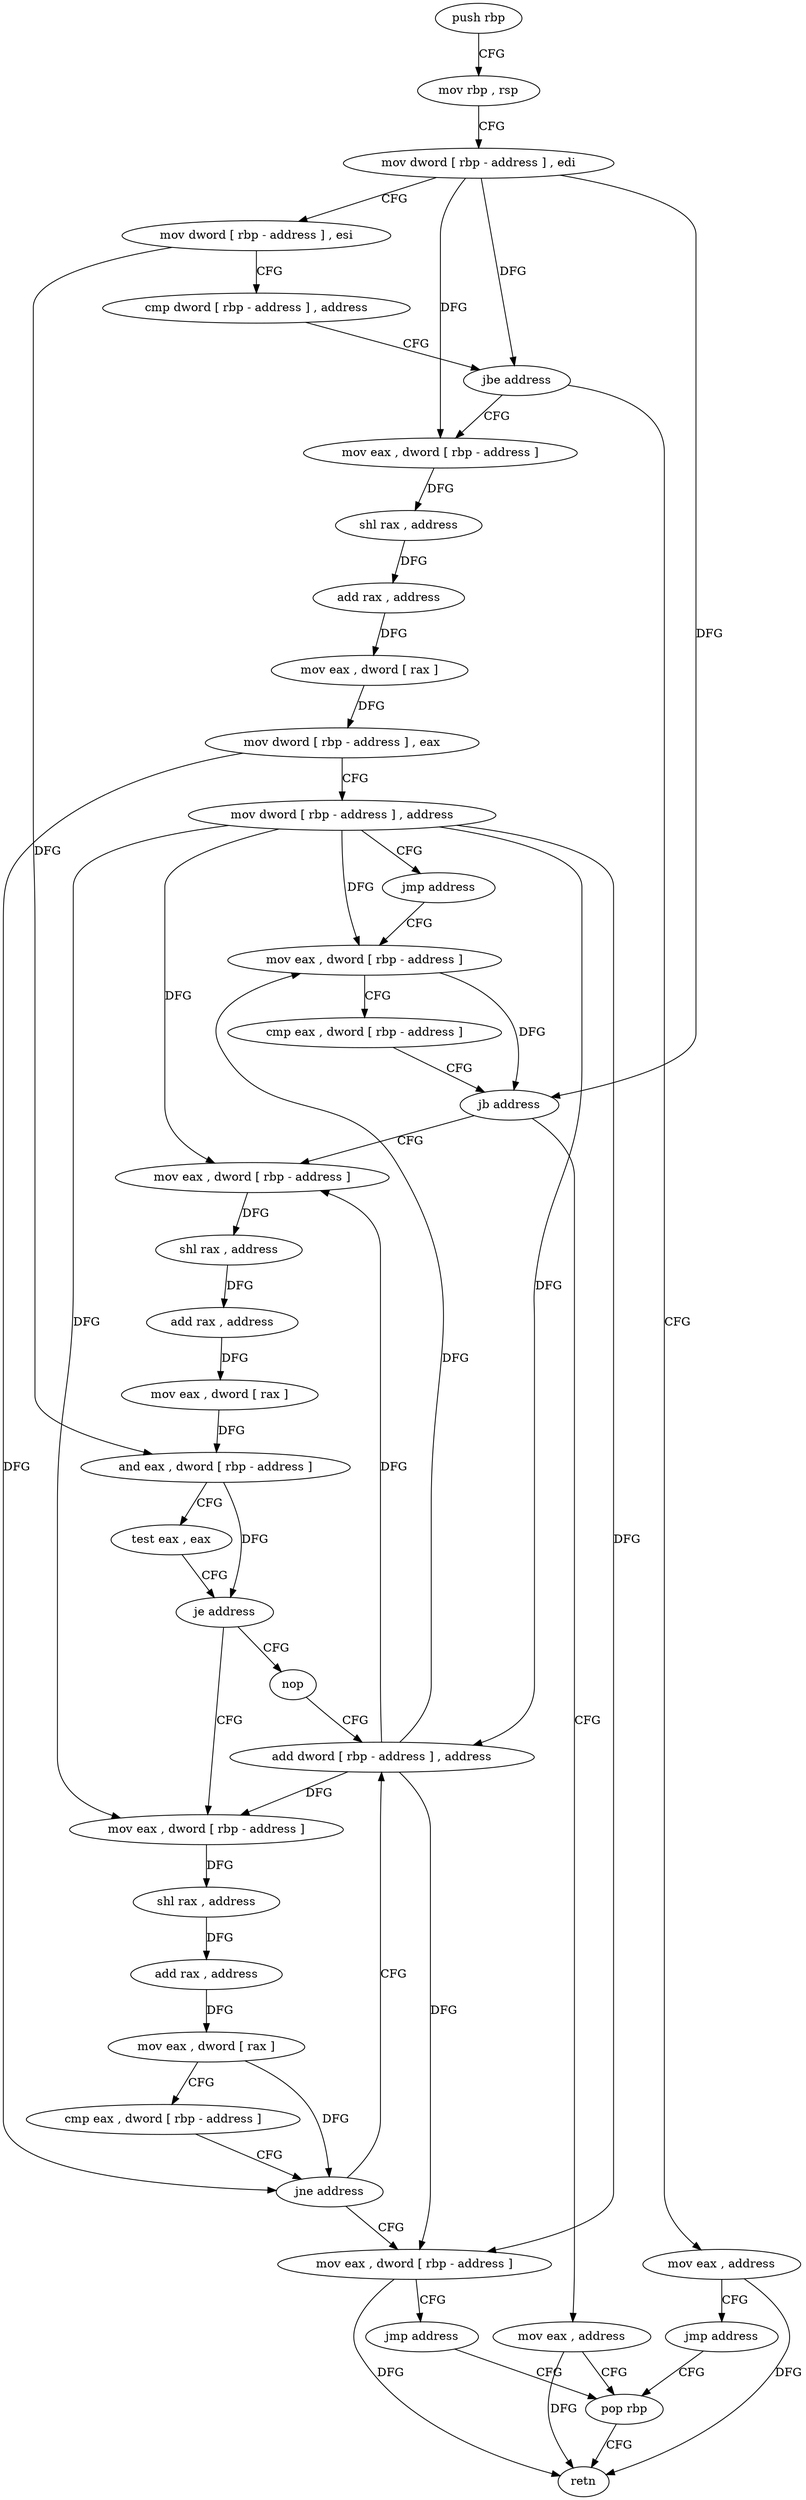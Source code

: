 digraph "func" {
"4286551" [label = "push rbp" ]
"4286552" [label = "mov rbp , rsp" ]
"4286555" [label = "mov dword [ rbp - address ] , edi" ]
"4286558" [label = "mov dword [ rbp - address ] , esi" ]
"4286561" [label = "cmp dword [ rbp - address ] , address" ]
"4286565" [label = "jbe address" ]
"4286574" [label = "mov eax , dword [ rbp - address ]" ]
"4286567" [label = "mov eax , address" ]
"4286577" [label = "shl rax , address" ]
"4286581" [label = "add rax , address" ]
"4286587" [label = "mov eax , dword [ rax ]" ]
"4286589" [label = "mov dword [ rbp - address ] , eax" ]
"4286592" [label = "mov dword [ rbp - address ] , address" ]
"4286599" [label = "jmp address" ]
"4286653" [label = "mov eax , dword [ rbp - address ]" ]
"4286572" [label = "jmp address" ]
"4286666" [label = "pop rbp" ]
"4286656" [label = "cmp eax , dword [ rbp - address ]" ]
"4286659" [label = "jb address" ]
"4286601" [label = "mov eax , dword [ rbp - address ]" ]
"4286661" [label = "mov eax , address" ]
"4286667" [label = "retn" ]
"4286604" [label = "shl rax , address" ]
"4286608" [label = "add rax , address" ]
"4286614" [label = "mov eax , dword [ rax ]" ]
"4286616" [label = "and eax , dword [ rbp - address ]" ]
"4286619" [label = "test eax , eax" ]
"4286621" [label = "je address" ]
"4286648" [label = "nop" ]
"4286623" [label = "mov eax , dword [ rbp - address ]" ]
"4286649" [label = "add dword [ rbp - address ] , address" ]
"4286626" [label = "shl rax , address" ]
"4286630" [label = "add rax , address" ]
"4286636" [label = "mov eax , dword [ rax ]" ]
"4286638" [label = "cmp eax , dword [ rbp - address ]" ]
"4286641" [label = "jne address" ]
"4286643" [label = "mov eax , dword [ rbp - address ]" ]
"4286646" [label = "jmp address" ]
"4286551" -> "4286552" [ label = "CFG" ]
"4286552" -> "4286555" [ label = "CFG" ]
"4286555" -> "4286558" [ label = "CFG" ]
"4286555" -> "4286565" [ label = "DFG" ]
"4286555" -> "4286574" [ label = "DFG" ]
"4286555" -> "4286659" [ label = "DFG" ]
"4286558" -> "4286561" [ label = "CFG" ]
"4286558" -> "4286616" [ label = "DFG" ]
"4286561" -> "4286565" [ label = "CFG" ]
"4286565" -> "4286574" [ label = "CFG" ]
"4286565" -> "4286567" [ label = "CFG" ]
"4286574" -> "4286577" [ label = "DFG" ]
"4286567" -> "4286572" [ label = "CFG" ]
"4286567" -> "4286667" [ label = "DFG" ]
"4286577" -> "4286581" [ label = "DFG" ]
"4286581" -> "4286587" [ label = "DFG" ]
"4286587" -> "4286589" [ label = "DFG" ]
"4286589" -> "4286592" [ label = "CFG" ]
"4286589" -> "4286641" [ label = "DFG" ]
"4286592" -> "4286599" [ label = "CFG" ]
"4286592" -> "4286653" [ label = "DFG" ]
"4286592" -> "4286601" [ label = "DFG" ]
"4286592" -> "4286623" [ label = "DFG" ]
"4286592" -> "4286649" [ label = "DFG" ]
"4286592" -> "4286643" [ label = "DFG" ]
"4286599" -> "4286653" [ label = "CFG" ]
"4286653" -> "4286656" [ label = "CFG" ]
"4286653" -> "4286659" [ label = "DFG" ]
"4286572" -> "4286666" [ label = "CFG" ]
"4286666" -> "4286667" [ label = "CFG" ]
"4286656" -> "4286659" [ label = "CFG" ]
"4286659" -> "4286601" [ label = "CFG" ]
"4286659" -> "4286661" [ label = "CFG" ]
"4286601" -> "4286604" [ label = "DFG" ]
"4286661" -> "4286666" [ label = "CFG" ]
"4286661" -> "4286667" [ label = "DFG" ]
"4286604" -> "4286608" [ label = "DFG" ]
"4286608" -> "4286614" [ label = "DFG" ]
"4286614" -> "4286616" [ label = "DFG" ]
"4286616" -> "4286619" [ label = "CFG" ]
"4286616" -> "4286621" [ label = "DFG" ]
"4286619" -> "4286621" [ label = "CFG" ]
"4286621" -> "4286648" [ label = "CFG" ]
"4286621" -> "4286623" [ label = "CFG" ]
"4286648" -> "4286649" [ label = "CFG" ]
"4286623" -> "4286626" [ label = "DFG" ]
"4286649" -> "4286653" [ label = "DFG" ]
"4286649" -> "4286601" [ label = "DFG" ]
"4286649" -> "4286623" [ label = "DFG" ]
"4286649" -> "4286643" [ label = "DFG" ]
"4286626" -> "4286630" [ label = "DFG" ]
"4286630" -> "4286636" [ label = "DFG" ]
"4286636" -> "4286638" [ label = "CFG" ]
"4286636" -> "4286641" [ label = "DFG" ]
"4286638" -> "4286641" [ label = "CFG" ]
"4286641" -> "4286649" [ label = "CFG" ]
"4286641" -> "4286643" [ label = "CFG" ]
"4286643" -> "4286646" [ label = "CFG" ]
"4286643" -> "4286667" [ label = "DFG" ]
"4286646" -> "4286666" [ label = "CFG" ]
}
